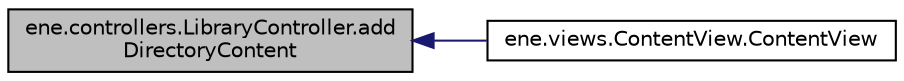 digraph "ene.controllers.LibraryController.addDirectoryContent"
{
  bgcolor="transparent";
  edge [fontname="Helvetica",fontsize="10",labelfontname="Helvetica",labelfontsize="10"];
  node [fontname="Helvetica",fontsize="10",shape=record];
  rankdir="LR";
  Node7 [label="ene.controllers.LibraryController.add\lDirectoryContent",height=0.2,width=0.4,color="black", fillcolor="grey75", style="filled", fontcolor="black"];
  Node7 -> Node8 [dir="back",color="midnightblue",fontsize="10",style="solid",fontname="Helvetica"];
  Node8 [label="ene.views.ContentView.ContentView",height=0.2,width=0.4,color="black",URL="$classene_1_1views_1_1ContentView.html#a0dcfbea75d8b136df7772cbf6b1357f6"];
}
